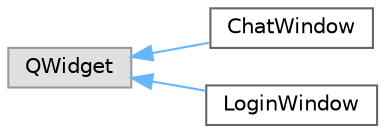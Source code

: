 digraph "Иерархия классов. Графический вид."
{
 // LATEX_PDF_SIZE
  bgcolor="transparent";
  edge [fontname=Helvetica,fontsize=10,labelfontname=Helvetica,labelfontsize=10];
  node [fontname=Helvetica,fontsize=10,shape=box,height=0.2,width=0.4];
  rankdir="LR";
  Node0 [id="Node000000",label="QWidget",height=0.2,width=0.4,color="grey60", fillcolor="#E0E0E0", style="filled",tooltip=" "];
  Node0 -> Node1 [id="edge4_Node000000_Node000001",dir="back",color="steelblue1",style="solid",tooltip=" "];
  Node1 [id="Node000001",label="ChatWindow",height=0.2,width=0.4,color="grey40", fillcolor="white", style="filled",URL="$class_chat_window.html",tooltip="Класс, реализующий окно чата для отправки и получения сообщений"];
  Node0 -> Node2 [id="edge5_Node000000_Node000002",dir="back",color="steelblue1",style="solid",tooltip=" "];
  Node2 [id="Node000002",label="LoginWindow",height=0.2,width=0.4,color="grey40", fillcolor="white", style="filled",URL="$class_login_window.html",tooltip="Класс, реализующий окно авторизации и регистрации пользователей"];
}
